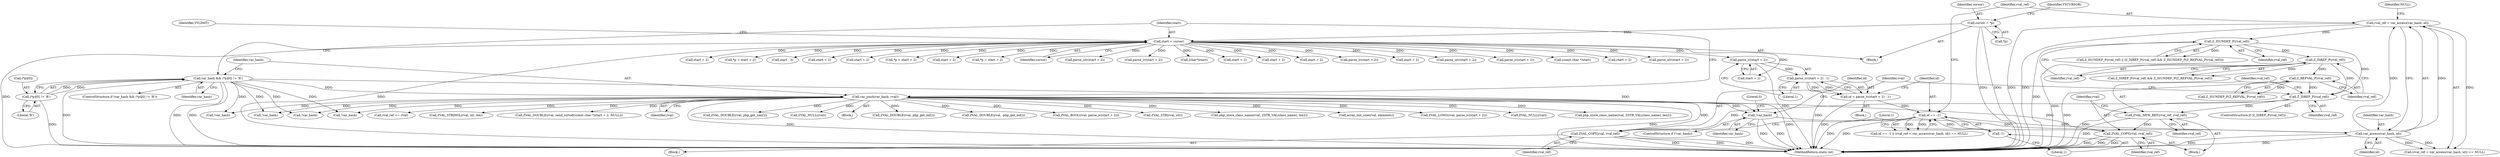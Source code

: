 digraph "0_php-src_1a23ebc1fff59bf480ca92963b36eba5c1b904c4@pointer" {
"1001297" [label="(Call,Z_ISREF_P(rval_ref))"];
"1001285" [label="(Call,Z_ISUNDEF_P(rval_ref))"];
"1001274" [label="(Call,rval_ref = var_access(var_hash, id))"];
"1001276" [label="(Call,var_access(var_hash, id))"];
"1001255" [label="(Call,!var_hash)"];
"1000141" [label="(Call,var_push(var_hash, rval))"];
"1000132" [label="(Call,var_hash && (*p)[0] != 'R')"];
"1000134" [label="(Call,(*p)[0] != 'R')"];
"1001269" [label="(Call,id == -1)"];
"1001259" [label="(Call,id = parse_iv(start + 2) - 1)"];
"1001261" [label="(Call,parse_iv(start + 2) - 1)"];
"1001262" [label="(Call,parse_iv(start + 2))"];
"1000144" [label="(Call,start = cursor)"];
"1000120" [label="(Call,cursor = *p)"];
"1001271" [label="(Call,-1)"];
"1001288" [label="(Call,Z_ISREF_P(rval_ref))"];
"1001291" [label="(Call,Z_REFVAL_P(rval_ref))"];
"1001300" [label="(Call,ZVAL_COPY(rval, rval_ref))"];
"1001305" [label="(Call,ZVAL_NEW_REF(rval_ref, rval_ref))"];
"1001308" [label="(Call,ZVAL_COPY(rval, rval_ref))"];
"1002030" [label="(Call,php_store_class_name(rval, ZSTR_VAL(class_name), len2))"];
"1001292" [label="(Identifier,rval_ref)"];
"1000126" [label="(Identifier,YYCURSOR)"];
"1001348" [label="(Call,start + 2)"];
"1002312" [label="(Call,*p = start + 2)"];
"1000131" [label="(ControlStructure,if (var_hash && (*p)[0] != 'R'))"];
"1002160" [label="(Call,array_init_size(rval, elements))"];
"1001279" [label="(Identifier,NULL)"];
"1001497" [label="(Call,start - 3)"];
"1000144" [label="(Call,start = cursor)"];
"1001309" [label="(Identifier,rval)"];
"1001288" [label="(Call,Z_ISREF_P(rval_ref))"];
"1001289" [label="(Identifier,rval_ref)"];
"1001566" [label="(Call,ZVAL_LONG(rval, parse_iv(start + 2)))"];
"1001273" [label="(Call,(rval_ref = var_access(var_hash, id)) == NULL)"];
"1002315" [label="(Call,start + 2)"];
"1002067" [label="(Call,start + 2)"];
"1002064" [label="(Call,*p = start + 2)"];
"1000395" [label="(Call,ZVAL_NULL(rval))"];
"1002004" [label="(Call,php_store_class_name(rval, ZSTR_VAL(class_name), len2))"];
"1001685" [label="(Call,!var_hash)"];
"1002265" [label="(Call,!var_hash)"];
"1002299" [label="(Call,start + 2)"];
"1001306" [label="(Identifier,rval_ref)"];
"1001720" [label="(Call,*p = start + 2)"];
"1000122" [label="(Call,*p)"];
"1001301" [label="(Identifier,rval)"];
"1001304" [label="(Block,)"];
"1000134" [label="(Call,(*p)[0] != 'R')"];
"1001261" [label="(Call,parse_iv(start + 2) - 1)"];
"1001272" [label="(Literal,1)"];
"1001310" [label="(Identifier,rval_ref)"];
"1001269" [label="(Call,id == -1)"];
"1000146" [label="(Identifier,cursor)"];
"1001702" [label="(Call,parse_uiv(start + 2))"];
"1001278" [label="(Identifier,id)"];
"1001248" [label="(Block,)"];
"1001255" [label="(Call,!var_hash)"];
"1001603" [label="(Call,parse_iv(start + 2))"];
"1001625" [label="(Call,rval_ref == rval)"];
"1001277" [label="(Identifier,var_hash)"];
"1001258" [label="(Literal,0)"];
"1002363" [label="(Call,ZVAL_STRINGL(rval, str, len))"];
"1000121" [label="(Identifier,cursor)"];
"1001271" [label="(Call,-1)"];
"1000111" [label="(Block,)"];
"1001275" [label="(Identifier,rval_ref)"];
"1002398" [label="(Call,(char*)start)"];
"1000145" [label="(Identifier,start)"];
"1001285" [label="(Call,Z_ISUNDEF_P(rval_ref))"];
"1000142" [label="(Identifier,var_hash)"];
"1001596" [label="(Call,!var_hash)"];
"1001262" [label="(Call,parse_iv(start + 2))"];
"1002137" [label="(Call,start + 2)"];
"1001723" [label="(Call,start + 2)"];
"1001312" [label="(Literal,1)"];
"1000135" [label="(Call,(*p)[0])"];
"1001418" [label="(Call,ZVAL_DOUBLE(rval, zend_strtod((const char *)start + 2, NULL)))"];
"1001290" [label="(Call,Z_ISUNDEF_P(Z_REFVAL_P(rval_ref)))"];
"1001703" [label="(Call,start + 2)"];
"1000141" [label="(Call,var_push(var_hash, rval))"];
"1001308" [label="(Call,ZVAL_COPY(rval, rval_ref))"];
"1001276" [label="(Call,var_access(var_hash, id))"];
"1000143" [label="(Identifier,rval)"];
"1001298" [label="(Identifier,rval_ref)"];
"1001274" [label="(Call,rval_ref = var_access(var_hash, id))"];
"1001347" [label="(Call,parse_iv(start + 2))"];
"1001604" [label="(Call,start + 2)"];
"1002405" [label="(Call,ZVAL_DOUBLE(rval, php_get_nan()))"];
"1002441" [label="(Call,ZVAL_NULL(rval))"];
"1001300" [label="(Call,ZVAL_COPY(rval, rval_ref))"];
"1001307" [label="(Identifier,rval_ref)"];
"1001284" [label="(Call,Z_ISUNDEF_P(rval_ref) || (Z_ISREF_P(rval_ref) && Z_ISUNDEF_P(Z_REFVAL_P(rval_ref))))"];
"1001254" [label="(ControlStructure,if (!var_hash))"];
"1001291" [label="(Call,Z_REFVAL_P(rval_ref))"];
"1001268" [label="(Call,id == -1 || (rval_ref = var_access(var_hash, id)) == NULL)"];
"1001296" [label="(ControlStructure,if (Z_ISREF_P(rval_ref)))"];
"1000139" [label="(Literal,'R')"];
"1001259" [label="(Call,id = parse_iv(start + 2) - 1)"];
"1000120" [label="(Call,cursor = *p)"];
"1000153" [label="(Identifier,YYLIMIT)"];
"1001287" [label="(Call,Z_ISREF_P(rval_ref) && Z_ISUNDEF_P(Z_REFVAL_P(rval_ref)))"];
"1002050" [label="(Call,parse_uiv(start + 2))"];
"1000140" [label="(Block,)"];
"1001263" [label="(Call,start + 2)"];
"1001302" [label="(Identifier,rval_ref)"];
"1001270" [label="(Identifier,id)"];
"1001305" [label="(Call,ZVAL_NEW_REF(rval_ref, rval_ref))"];
"1002420" [label="(Call,ZVAL_DOUBLE(rval, php_get_inf()))"];
"1002447" [label="(MethodReturn,static int)"];
"1001297" [label="(Call,Z_ISREF_P(rval_ref))"];
"1002435" [label="(Call,ZVAL_DOUBLE(rval, -php_get_inf()))"];
"1001260" [label="(Identifier,id)"];
"1001345" [label="(Call,ZVAL_BOOL(rval, parse_iv(start + 2)))"];
"1002145" [label="(Call,!var_hash)"];
"1002136" [label="(Call,parse_iv(start + 2))"];
"1001299" [label="(Block,)"];
"1001266" [label="(Literal,1)"];
"1001286" [label="(Identifier,rval_ref)"];
"1002124" [label="(Call,ZVAL_STR(rval, str))"];
"1001256" [label="(Identifier,var_hash)"];
"1000132" [label="(Call,var_hash && (*p)[0] != 'R')"];
"1001422" [label="(Call,(const char *)start)"];
"1002051" [label="(Call,start + 2)"];
"1000133" [label="(Identifier,var_hash)"];
"1002298" [label="(Call,parse_uiv(start + 2))"];
"1001297" -> "1001296"  [label="AST: "];
"1001297" -> "1001298"  [label="CFG: "];
"1001298" -> "1001297"  [label="AST: "];
"1001301" -> "1001297"  [label="CFG: "];
"1001306" -> "1001297"  [label="CFG: "];
"1001297" -> "1002447"  [label="DDG: "];
"1001285" -> "1001297"  [label="DDG: "];
"1001288" -> "1001297"  [label="DDG: "];
"1001291" -> "1001297"  [label="DDG: "];
"1001297" -> "1001300"  [label="DDG: "];
"1001297" -> "1001305"  [label="DDG: "];
"1001285" -> "1001284"  [label="AST: "];
"1001285" -> "1001286"  [label="CFG: "];
"1001286" -> "1001285"  [label="AST: "];
"1001289" -> "1001285"  [label="CFG: "];
"1001284" -> "1001285"  [label="CFG: "];
"1001285" -> "1002447"  [label="DDG: "];
"1001285" -> "1001284"  [label="DDG: "];
"1001274" -> "1001285"  [label="DDG: "];
"1001285" -> "1001288"  [label="DDG: "];
"1001274" -> "1001273"  [label="AST: "];
"1001274" -> "1001276"  [label="CFG: "];
"1001275" -> "1001274"  [label="AST: "];
"1001276" -> "1001274"  [label="AST: "];
"1001279" -> "1001274"  [label="CFG: "];
"1001274" -> "1002447"  [label="DDG: "];
"1001274" -> "1002447"  [label="DDG: "];
"1001274" -> "1001273"  [label="DDG: "];
"1001276" -> "1001274"  [label="DDG: "];
"1001276" -> "1001274"  [label="DDG: "];
"1001276" -> "1001278"  [label="CFG: "];
"1001277" -> "1001276"  [label="AST: "];
"1001278" -> "1001276"  [label="AST: "];
"1001276" -> "1002447"  [label="DDG: "];
"1001276" -> "1002447"  [label="DDG: "];
"1001276" -> "1001273"  [label="DDG: "];
"1001276" -> "1001273"  [label="DDG: "];
"1001255" -> "1001276"  [label="DDG: "];
"1001269" -> "1001276"  [label="DDG: "];
"1001255" -> "1001254"  [label="AST: "];
"1001255" -> "1001256"  [label="CFG: "];
"1001256" -> "1001255"  [label="AST: "];
"1001258" -> "1001255"  [label="CFG: "];
"1001260" -> "1001255"  [label="CFG: "];
"1001255" -> "1002447"  [label="DDG: "];
"1001255" -> "1002447"  [label="DDG: "];
"1000141" -> "1001255"  [label="DDG: "];
"1000132" -> "1001255"  [label="DDG: "];
"1000141" -> "1000140"  [label="AST: "];
"1000141" -> "1000143"  [label="CFG: "];
"1000142" -> "1000141"  [label="AST: "];
"1000143" -> "1000141"  [label="AST: "];
"1000145" -> "1000141"  [label="CFG: "];
"1000141" -> "1002447"  [label="DDG: "];
"1000141" -> "1002447"  [label="DDG: "];
"1000141" -> "1002447"  [label="DDG: "];
"1000132" -> "1000141"  [label="DDG: "];
"1000141" -> "1000395"  [label="DDG: "];
"1000141" -> "1001300"  [label="DDG: "];
"1000141" -> "1001308"  [label="DDG: "];
"1000141" -> "1001345"  [label="DDG: "];
"1000141" -> "1001418"  [label="DDG: "];
"1000141" -> "1001566"  [label="DDG: "];
"1000141" -> "1001596"  [label="DDG: "];
"1000141" -> "1001625"  [label="DDG: "];
"1000141" -> "1001685"  [label="DDG: "];
"1000141" -> "1002004"  [label="DDG: "];
"1000141" -> "1002030"  [label="DDG: "];
"1000141" -> "1002124"  [label="DDG: "];
"1000141" -> "1002145"  [label="DDG: "];
"1000141" -> "1002160"  [label="DDG: "];
"1000141" -> "1002265"  [label="DDG: "];
"1000141" -> "1002363"  [label="DDG: "];
"1000141" -> "1002405"  [label="DDG: "];
"1000141" -> "1002420"  [label="DDG: "];
"1000141" -> "1002435"  [label="DDG: "];
"1000141" -> "1002441"  [label="DDG: "];
"1000132" -> "1000131"  [label="AST: "];
"1000132" -> "1000133"  [label="CFG: "];
"1000132" -> "1000134"  [label="CFG: "];
"1000133" -> "1000132"  [label="AST: "];
"1000134" -> "1000132"  [label="AST: "];
"1000142" -> "1000132"  [label="CFG: "];
"1000145" -> "1000132"  [label="CFG: "];
"1000132" -> "1002447"  [label="DDG: "];
"1000132" -> "1002447"  [label="DDG: "];
"1000132" -> "1002447"  [label="DDG: "];
"1000134" -> "1000132"  [label="DDG: "];
"1000134" -> "1000132"  [label="DDG: "];
"1000132" -> "1001596"  [label="DDG: "];
"1000132" -> "1001685"  [label="DDG: "];
"1000132" -> "1002145"  [label="DDG: "];
"1000132" -> "1002265"  [label="DDG: "];
"1000134" -> "1000139"  [label="CFG: "];
"1000135" -> "1000134"  [label="AST: "];
"1000139" -> "1000134"  [label="AST: "];
"1000134" -> "1002447"  [label="DDG: "];
"1001269" -> "1001268"  [label="AST: "];
"1001269" -> "1001271"  [label="CFG: "];
"1001270" -> "1001269"  [label="AST: "];
"1001271" -> "1001269"  [label="AST: "];
"1001275" -> "1001269"  [label="CFG: "];
"1001268" -> "1001269"  [label="CFG: "];
"1001269" -> "1002447"  [label="DDG: "];
"1001269" -> "1002447"  [label="DDG: "];
"1001269" -> "1001268"  [label="DDG: "];
"1001269" -> "1001268"  [label="DDG: "];
"1001259" -> "1001269"  [label="DDG: "];
"1001271" -> "1001269"  [label="DDG: "];
"1001259" -> "1001248"  [label="AST: "];
"1001259" -> "1001261"  [label="CFG: "];
"1001260" -> "1001259"  [label="AST: "];
"1001261" -> "1001259"  [label="AST: "];
"1001270" -> "1001259"  [label="CFG: "];
"1001259" -> "1002447"  [label="DDG: "];
"1001261" -> "1001259"  [label="DDG: "];
"1001261" -> "1001259"  [label="DDG: "];
"1001261" -> "1001266"  [label="CFG: "];
"1001262" -> "1001261"  [label="AST: "];
"1001266" -> "1001261"  [label="AST: "];
"1001261" -> "1002447"  [label="DDG: "];
"1001262" -> "1001261"  [label="DDG: "];
"1001262" -> "1001263"  [label="CFG: "];
"1001263" -> "1001262"  [label="AST: "];
"1001266" -> "1001262"  [label="CFG: "];
"1001262" -> "1002447"  [label="DDG: "];
"1000144" -> "1001262"  [label="DDG: "];
"1000144" -> "1000111"  [label="AST: "];
"1000144" -> "1000146"  [label="CFG: "];
"1000145" -> "1000144"  [label="AST: "];
"1000146" -> "1000144"  [label="AST: "];
"1000153" -> "1000144"  [label="CFG: "];
"1000144" -> "1002447"  [label="DDG: "];
"1000144" -> "1002447"  [label="DDG: "];
"1000120" -> "1000144"  [label="DDG: "];
"1000144" -> "1001263"  [label="DDG: "];
"1000144" -> "1001347"  [label="DDG: "];
"1000144" -> "1001348"  [label="DDG: "];
"1000144" -> "1001422"  [label="DDG: "];
"1000144" -> "1001497"  [label="DDG: "];
"1000144" -> "1001603"  [label="DDG: "];
"1000144" -> "1001604"  [label="DDG: "];
"1000144" -> "1001702"  [label="DDG: "];
"1000144" -> "1001703"  [label="DDG: "];
"1000144" -> "1001720"  [label="DDG: "];
"1000144" -> "1001723"  [label="DDG: "];
"1000144" -> "1002050"  [label="DDG: "];
"1000144" -> "1002051"  [label="DDG: "];
"1000144" -> "1002064"  [label="DDG: "];
"1000144" -> "1002067"  [label="DDG: "];
"1000144" -> "1002136"  [label="DDG: "];
"1000144" -> "1002137"  [label="DDG: "];
"1000144" -> "1002298"  [label="DDG: "];
"1000144" -> "1002299"  [label="DDG: "];
"1000144" -> "1002312"  [label="DDG: "];
"1000144" -> "1002315"  [label="DDG: "];
"1000144" -> "1002398"  [label="DDG: "];
"1000120" -> "1000111"  [label="AST: "];
"1000120" -> "1000122"  [label="CFG: "];
"1000121" -> "1000120"  [label="AST: "];
"1000122" -> "1000120"  [label="AST: "];
"1000126" -> "1000120"  [label="CFG: "];
"1000120" -> "1002447"  [label="DDG: "];
"1000120" -> "1002447"  [label="DDG: "];
"1001271" -> "1001272"  [label="CFG: "];
"1001272" -> "1001271"  [label="AST: "];
"1001288" -> "1001287"  [label="AST: "];
"1001288" -> "1001289"  [label="CFG: "];
"1001289" -> "1001288"  [label="AST: "];
"1001292" -> "1001288"  [label="CFG: "];
"1001287" -> "1001288"  [label="CFG: "];
"1001288" -> "1002447"  [label="DDG: "];
"1001288" -> "1001287"  [label="DDG: "];
"1001288" -> "1001291"  [label="DDG: "];
"1001291" -> "1001290"  [label="AST: "];
"1001291" -> "1001292"  [label="CFG: "];
"1001292" -> "1001291"  [label="AST: "];
"1001290" -> "1001291"  [label="CFG: "];
"1001291" -> "1002447"  [label="DDG: "];
"1001291" -> "1001290"  [label="DDG: "];
"1001300" -> "1001299"  [label="AST: "];
"1001300" -> "1001302"  [label="CFG: "];
"1001301" -> "1001300"  [label="AST: "];
"1001302" -> "1001300"  [label="AST: "];
"1001312" -> "1001300"  [label="CFG: "];
"1001300" -> "1002447"  [label="DDG: "];
"1001300" -> "1002447"  [label="DDG: "];
"1001300" -> "1002447"  [label="DDG: "];
"1001305" -> "1001304"  [label="AST: "];
"1001305" -> "1001307"  [label="CFG: "];
"1001306" -> "1001305"  [label="AST: "];
"1001307" -> "1001305"  [label="AST: "];
"1001309" -> "1001305"  [label="CFG: "];
"1001305" -> "1002447"  [label="DDG: "];
"1001305" -> "1001308"  [label="DDG: "];
"1001308" -> "1001304"  [label="AST: "];
"1001308" -> "1001310"  [label="CFG: "];
"1001309" -> "1001308"  [label="AST: "];
"1001310" -> "1001308"  [label="AST: "];
"1001312" -> "1001308"  [label="CFG: "];
"1001308" -> "1002447"  [label="DDG: "];
"1001308" -> "1002447"  [label="DDG: "];
"1001308" -> "1002447"  [label="DDG: "];
}
